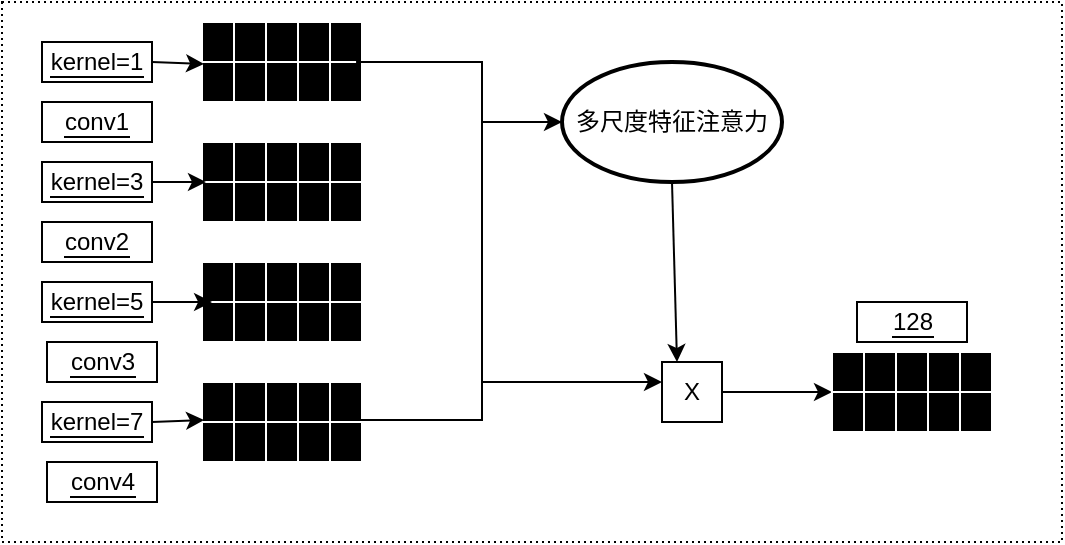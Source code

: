 <mxfile version="20.4.1" type="github">
  <diagram id="Qr1YigqKS2GCUEKO3FnO" name="第 1 页">
    <mxGraphModel dx="868" dy="482" grid="1" gridSize="10" guides="1" tooltips="1" connect="1" arrows="1" fold="1" page="1" pageScale="1" pageWidth="827" pageHeight="1169" math="0" shadow="0">
      <root>
        <mxCell id="0" />
        <mxCell id="1" parent="0" />
        <mxCell id="7nPPFMXoaAF7RyL2psd8-2" value="" style="rounded=0;whiteSpace=wrap;html=1;labelBackgroundColor=#000000;labelBorderColor=#FFFFFF;strokeColor=#000000;fontColor=#000000;fillColor=#FFFFFF;dashed=1;dashPattern=1 2;" vertex="1" parent="1">
          <mxGeometry x="140" y="400" width="530" height="270" as="geometry" />
        </mxCell>
        <mxCell id="7nPPFMXoaAF7RyL2psd8-3" value="" style="shape=table;startSize=0;container=1;collapsible=0;childLayout=tableLayout;labelBackgroundColor=#000000;labelBorderColor=#FFFFFF;strokeColor=#FFFFFF;fontColor=#000000;fillColor=#000000;" vertex="1" parent="1">
          <mxGeometry x="240" y="410" width="80" height="40" as="geometry" />
        </mxCell>
        <mxCell id="7nPPFMXoaAF7RyL2psd8-4" value="" style="shape=tableRow;horizontal=0;startSize=0;swimlaneHead=0;swimlaneBody=0;top=0;left=0;bottom=0;right=0;collapsible=0;dropTarget=0;fillColor=none;points=[[0,0.5],[1,0.5]];portConstraint=eastwest;labelBackgroundColor=#000000;labelBorderColor=#FFFFFF;strokeColor=#000000;fontColor=#000000;" vertex="1" parent="7nPPFMXoaAF7RyL2psd8-3">
          <mxGeometry width="80" height="20" as="geometry" />
        </mxCell>
        <mxCell id="7nPPFMXoaAF7RyL2psd8-5" value="" style="shape=partialRectangle;html=1;whiteSpace=wrap;connectable=0;overflow=hidden;fillColor=none;top=0;left=0;bottom=0;right=0;pointerEvents=1;labelBackgroundColor=#000000;labelBorderColor=#FFFFFF;strokeColor=#000000;fontColor=#000000;" vertex="1" parent="7nPPFMXoaAF7RyL2psd8-4">
          <mxGeometry width="16" height="20" as="geometry">
            <mxRectangle width="16" height="20" as="alternateBounds" />
          </mxGeometry>
        </mxCell>
        <mxCell id="7nPPFMXoaAF7RyL2psd8-6" value="" style="shape=partialRectangle;html=1;whiteSpace=wrap;connectable=0;overflow=hidden;fillColor=none;top=0;left=0;bottom=0;right=0;pointerEvents=1;labelBackgroundColor=#000000;labelBorderColor=#FFFFFF;strokeColor=#000000;fontColor=#000000;" vertex="1" parent="7nPPFMXoaAF7RyL2psd8-4">
          <mxGeometry x="16" width="16" height="20" as="geometry">
            <mxRectangle width="16" height="20" as="alternateBounds" />
          </mxGeometry>
        </mxCell>
        <mxCell id="7nPPFMXoaAF7RyL2psd8-7" value="" style="shape=partialRectangle;html=1;whiteSpace=wrap;connectable=0;overflow=hidden;fillColor=none;top=0;left=0;bottom=0;right=0;pointerEvents=1;labelBackgroundColor=#000000;labelBorderColor=#FFFFFF;strokeColor=#000000;fontColor=#000000;" vertex="1" parent="7nPPFMXoaAF7RyL2psd8-4">
          <mxGeometry x="32" width="16" height="20" as="geometry">
            <mxRectangle width="16" height="20" as="alternateBounds" />
          </mxGeometry>
        </mxCell>
        <mxCell id="7nPPFMXoaAF7RyL2psd8-8" value="" style="shape=partialRectangle;html=1;whiteSpace=wrap;connectable=0;overflow=hidden;fillColor=none;top=0;left=0;bottom=0;right=0;pointerEvents=1;labelBackgroundColor=#000000;labelBorderColor=#FFFFFF;strokeColor=#000000;fontColor=#000000;" vertex="1" parent="7nPPFMXoaAF7RyL2psd8-4">
          <mxGeometry x="48" width="16" height="20" as="geometry">
            <mxRectangle width="16" height="20" as="alternateBounds" />
          </mxGeometry>
        </mxCell>
        <mxCell id="7nPPFMXoaAF7RyL2psd8-9" value="" style="shape=partialRectangle;html=1;whiteSpace=wrap;connectable=0;overflow=hidden;fillColor=none;top=0;left=0;bottom=0;right=0;pointerEvents=1;labelBackgroundColor=#000000;labelBorderColor=#FFFFFF;strokeColor=#000000;fontColor=#000000;" vertex="1" parent="7nPPFMXoaAF7RyL2psd8-4">
          <mxGeometry x="64" width="16" height="20" as="geometry">
            <mxRectangle width="16" height="20" as="alternateBounds" />
          </mxGeometry>
        </mxCell>
        <mxCell id="7nPPFMXoaAF7RyL2psd8-10" value="" style="shape=tableRow;horizontal=0;startSize=0;swimlaneHead=0;swimlaneBody=0;top=0;left=0;bottom=0;right=0;collapsible=0;dropTarget=0;fillColor=none;points=[[0,0.5],[1,0.5]];portConstraint=eastwest;labelBackgroundColor=#000000;labelBorderColor=#FFFFFF;strokeColor=#000000;fontColor=#000000;" vertex="1" parent="7nPPFMXoaAF7RyL2psd8-3">
          <mxGeometry y="20" width="80" height="20" as="geometry" />
        </mxCell>
        <mxCell id="7nPPFMXoaAF7RyL2psd8-11" value="" style="shape=partialRectangle;html=1;whiteSpace=wrap;connectable=0;overflow=hidden;fillColor=none;top=0;left=0;bottom=0;right=0;pointerEvents=1;labelBackgroundColor=#000000;labelBorderColor=#FFFFFF;strokeColor=#000000;fontColor=#000000;" vertex="1" parent="7nPPFMXoaAF7RyL2psd8-10">
          <mxGeometry width="16" height="20" as="geometry">
            <mxRectangle width="16" height="20" as="alternateBounds" />
          </mxGeometry>
        </mxCell>
        <mxCell id="7nPPFMXoaAF7RyL2psd8-12" value="" style="shape=partialRectangle;html=1;whiteSpace=wrap;connectable=0;overflow=hidden;fillColor=none;top=0;left=0;bottom=0;right=0;pointerEvents=1;labelBackgroundColor=#000000;labelBorderColor=#FFFFFF;strokeColor=#000000;fontColor=#000000;" vertex="1" parent="7nPPFMXoaAF7RyL2psd8-10">
          <mxGeometry x="16" width="16" height="20" as="geometry">
            <mxRectangle width="16" height="20" as="alternateBounds" />
          </mxGeometry>
        </mxCell>
        <mxCell id="7nPPFMXoaAF7RyL2psd8-13" value="" style="shape=partialRectangle;html=1;whiteSpace=wrap;connectable=0;overflow=hidden;fillColor=none;top=0;left=0;bottom=0;right=0;pointerEvents=1;labelBackgroundColor=#000000;labelBorderColor=#FFFFFF;strokeColor=#000000;fontColor=#000000;" vertex="1" parent="7nPPFMXoaAF7RyL2psd8-10">
          <mxGeometry x="32" width="16" height="20" as="geometry">
            <mxRectangle width="16" height="20" as="alternateBounds" />
          </mxGeometry>
        </mxCell>
        <mxCell id="7nPPFMXoaAF7RyL2psd8-14" value="" style="shape=partialRectangle;html=1;whiteSpace=wrap;connectable=0;overflow=hidden;fillColor=none;top=0;left=0;bottom=0;right=0;pointerEvents=1;labelBackgroundColor=#000000;labelBorderColor=#FFFFFF;strokeColor=#000000;fontColor=#000000;" vertex="1" parent="7nPPFMXoaAF7RyL2psd8-10">
          <mxGeometry x="48" width="16" height="20" as="geometry">
            <mxRectangle width="16" height="20" as="alternateBounds" />
          </mxGeometry>
        </mxCell>
        <mxCell id="7nPPFMXoaAF7RyL2psd8-15" value="" style="shape=partialRectangle;html=1;whiteSpace=wrap;connectable=0;overflow=hidden;fillColor=none;top=0;left=0;bottom=0;right=0;pointerEvents=1;labelBackgroundColor=#000000;labelBorderColor=#FFFFFF;strokeColor=#000000;fontColor=#000000;" vertex="1" parent="7nPPFMXoaAF7RyL2psd8-10">
          <mxGeometry x="64" width="16" height="20" as="geometry">
            <mxRectangle width="16" height="20" as="alternateBounds" />
          </mxGeometry>
        </mxCell>
        <mxCell id="7nPPFMXoaAF7RyL2psd8-16" value="" style="shape=table;startSize=0;container=1;collapsible=0;childLayout=tableLayout;labelBackgroundColor=#000000;labelBorderColor=#FFFFFF;strokeColor=#FFFFFF;fontColor=#000000;fillColor=#000000;" vertex="1" parent="1">
          <mxGeometry x="240" y="470" width="80" height="40" as="geometry" />
        </mxCell>
        <mxCell id="7nPPFMXoaAF7RyL2psd8-17" value="" style="shape=tableRow;horizontal=0;startSize=0;swimlaneHead=0;swimlaneBody=0;top=0;left=0;bottom=0;right=0;collapsible=0;dropTarget=0;fillColor=none;points=[[0,0.5],[1,0.5]];portConstraint=eastwest;labelBackgroundColor=#000000;labelBorderColor=#FFFFFF;strokeColor=#000000;fontColor=#000000;" vertex="1" parent="7nPPFMXoaAF7RyL2psd8-16">
          <mxGeometry width="80" height="20" as="geometry" />
        </mxCell>
        <mxCell id="7nPPFMXoaAF7RyL2psd8-18" value="" style="shape=partialRectangle;html=1;whiteSpace=wrap;connectable=0;overflow=hidden;fillColor=none;top=0;left=0;bottom=0;right=0;pointerEvents=1;labelBackgroundColor=#000000;labelBorderColor=#FFFFFF;strokeColor=#000000;fontColor=#000000;" vertex="1" parent="7nPPFMXoaAF7RyL2psd8-17">
          <mxGeometry width="16" height="20" as="geometry">
            <mxRectangle width="16" height="20" as="alternateBounds" />
          </mxGeometry>
        </mxCell>
        <mxCell id="7nPPFMXoaAF7RyL2psd8-19" value="" style="shape=partialRectangle;html=1;whiteSpace=wrap;connectable=0;overflow=hidden;fillColor=none;top=0;left=0;bottom=0;right=0;pointerEvents=1;labelBackgroundColor=#000000;labelBorderColor=#FFFFFF;strokeColor=#000000;fontColor=#000000;" vertex="1" parent="7nPPFMXoaAF7RyL2psd8-17">
          <mxGeometry x="16" width="16" height="20" as="geometry">
            <mxRectangle width="16" height="20" as="alternateBounds" />
          </mxGeometry>
        </mxCell>
        <mxCell id="7nPPFMXoaAF7RyL2psd8-20" value="" style="shape=partialRectangle;html=1;whiteSpace=wrap;connectable=0;overflow=hidden;fillColor=none;top=0;left=0;bottom=0;right=0;pointerEvents=1;labelBackgroundColor=#000000;labelBorderColor=#FFFFFF;strokeColor=#000000;fontColor=#000000;" vertex="1" parent="7nPPFMXoaAF7RyL2psd8-17">
          <mxGeometry x="32" width="16" height="20" as="geometry">
            <mxRectangle width="16" height="20" as="alternateBounds" />
          </mxGeometry>
        </mxCell>
        <mxCell id="7nPPFMXoaAF7RyL2psd8-21" value="" style="shape=partialRectangle;html=1;whiteSpace=wrap;connectable=0;overflow=hidden;fillColor=none;top=0;left=0;bottom=0;right=0;pointerEvents=1;labelBackgroundColor=#000000;labelBorderColor=#FFFFFF;strokeColor=#000000;fontColor=#000000;" vertex="1" parent="7nPPFMXoaAF7RyL2psd8-17">
          <mxGeometry x="48" width="16" height="20" as="geometry">
            <mxRectangle width="16" height="20" as="alternateBounds" />
          </mxGeometry>
        </mxCell>
        <mxCell id="7nPPFMXoaAF7RyL2psd8-22" value="" style="shape=partialRectangle;html=1;whiteSpace=wrap;connectable=0;overflow=hidden;fillColor=none;top=0;left=0;bottom=0;right=0;pointerEvents=1;labelBackgroundColor=#000000;labelBorderColor=#FFFFFF;strokeColor=#000000;fontColor=#000000;" vertex="1" parent="7nPPFMXoaAF7RyL2psd8-17">
          <mxGeometry x="64" width="16" height="20" as="geometry">
            <mxRectangle width="16" height="20" as="alternateBounds" />
          </mxGeometry>
        </mxCell>
        <mxCell id="7nPPFMXoaAF7RyL2psd8-23" value="" style="shape=tableRow;horizontal=0;startSize=0;swimlaneHead=0;swimlaneBody=0;top=0;left=0;bottom=0;right=0;collapsible=0;dropTarget=0;fillColor=none;points=[[0,0.5],[1,0.5]];portConstraint=eastwest;labelBackgroundColor=#000000;labelBorderColor=#FFFFFF;strokeColor=#000000;fontColor=#000000;" vertex="1" parent="7nPPFMXoaAF7RyL2psd8-16">
          <mxGeometry y="20" width="80" height="20" as="geometry" />
        </mxCell>
        <mxCell id="7nPPFMXoaAF7RyL2psd8-24" value="" style="shape=partialRectangle;html=1;whiteSpace=wrap;connectable=0;overflow=hidden;fillColor=none;top=0;left=0;bottom=0;right=0;pointerEvents=1;labelBackgroundColor=#000000;labelBorderColor=#FFFFFF;strokeColor=#000000;fontColor=#000000;" vertex="1" parent="7nPPFMXoaAF7RyL2psd8-23">
          <mxGeometry width="16" height="20" as="geometry">
            <mxRectangle width="16" height="20" as="alternateBounds" />
          </mxGeometry>
        </mxCell>
        <mxCell id="7nPPFMXoaAF7RyL2psd8-25" value="" style="shape=partialRectangle;html=1;whiteSpace=wrap;connectable=0;overflow=hidden;fillColor=none;top=0;left=0;bottom=0;right=0;pointerEvents=1;labelBackgroundColor=#000000;labelBorderColor=#FFFFFF;strokeColor=#000000;fontColor=#000000;" vertex="1" parent="7nPPFMXoaAF7RyL2psd8-23">
          <mxGeometry x="16" width="16" height="20" as="geometry">
            <mxRectangle width="16" height="20" as="alternateBounds" />
          </mxGeometry>
        </mxCell>
        <mxCell id="7nPPFMXoaAF7RyL2psd8-26" value="" style="shape=partialRectangle;html=1;whiteSpace=wrap;connectable=0;overflow=hidden;fillColor=none;top=0;left=0;bottom=0;right=0;pointerEvents=1;labelBackgroundColor=#000000;labelBorderColor=#FFFFFF;strokeColor=#000000;fontColor=#000000;" vertex="1" parent="7nPPFMXoaAF7RyL2psd8-23">
          <mxGeometry x="32" width="16" height="20" as="geometry">
            <mxRectangle width="16" height="20" as="alternateBounds" />
          </mxGeometry>
        </mxCell>
        <mxCell id="7nPPFMXoaAF7RyL2psd8-27" value="" style="shape=partialRectangle;html=1;whiteSpace=wrap;connectable=0;overflow=hidden;fillColor=none;top=0;left=0;bottom=0;right=0;pointerEvents=1;labelBackgroundColor=#000000;labelBorderColor=#FFFFFF;strokeColor=#000000;fontColor=#000000;" vertex="1" parent="7nPPFMXoaAF7RyL2psd8-23">
          <mxGeometry x="48" width="16" height="20" as="geometry">
            <mxRectangle width="16" height="20" as="alternateBounds" />
          </mxGeometry>
        </mxCell>
        <mxCell id="7nPPFMXoaAF7RyL2psd8-28" value="" style="shape=partialRectangle;html=1;whiteSpace=wrap;connectable=0;overflow=hidden;fillColor=none;top=0;left=0;bottom=0;right=0;pointerEvents=1;labelBackgroundColor=#000000;labelBorderColor=#FFFFFF;strokeColor=#000000;fontColor=#000000;" vertex="1" parent="7nPPFMXoaAF7RyL2psd8-23">
          <mxGeometry x="64" width="16" height="20" as="geometry">
            <mxRectangle width="16" height="20" as="alternateBounds" />
          </mxGeometry>
        </mxCell>
        <mxCell id="7nPPFMXoaAF7RyL2psd8-29" value="" style="shape=table;startSize=0;container=1;collapsible=0;childLayout=tableLayout;labelBackgroundColor=#000000;labelBorderColor=#FFFFFF;strokeColor=#FFFFFF;fontColor=#000000;fillColor=#000000;" vertex="1" parent="1">
          <mxGeometry x="240" y="530" width="80" height="40" as="geometry" />
        </mxCell>
        <mxCell id="7nPPFMXoaAF7RyL2psd8-30" value="" style="shape=tableRow;horizontal=0;startSize=0;swimlaneHead=0;swimlaneBody=0;top=0;left=0;bottom=0;right=0;collapsible=0;dropTarget=0;fillColor=none;points=[[0,0.5],[1,0.5]];portConstraint=eastwest;labelBackgroundColor=#000000;labelBorderColor=#FFFFFF;strokeColor=#000000;fontColor=#000000;" vertex="1" parent="7nPPFMXoaAF7RyL2psd8-29">
          <mxGeometry width="80" height="20" as="geometry" />
        </mxCell>
        <mxCell id="7nPPFMXoaAF7RyL2psd8-31" value="" style="shape=partialRectangle;html=1;whiteSpace=wrap;connectable=0;overflow=hidden;fillColor=none;top=0;left=0;bottom=0;right=0;pointerEvents=1;labelBackgroundColor=#000000;labelBorderColor=#FFFFFF;strokeColor=#000000;fontColor=#000000;" vertex="1" parent="7nPPFMXoaAF7RyL2psd8-30">
          <mxGeometry width="16" height="20" as="geometry">
            <mxRectangle width="16" height="20" as="alternateBounds" />
          </mxGeometry>
        </mxCell>
        <mxCell id="7nPPFMXoaAF7RyL2psd8-32" value="" style="shape=partialRectangle;html=1;whiteSpace=wrap;connectable=0;overflow=hidden;fillColor=none;top=0;left=0;bottom=0;right=0;pointerEvents=1;labelBackgroundColor=#000000;labelBorderColor=#FFFFFF;strokeColor=#000000;fontColor=#000000;" vertex="1" parent="7nPPFMXoaAF7RyL2psd8-30">
          <mxGeometry x="16" width="16" height="20" as="geometry">
            <mxRectangle width="16" height="20" as="alternateBounds" />
          </mxGeometry>
        </mxCell>
        <mxCell id="7nPPFMXoaAF7RyL2psd8-33" value="" style="shape=partialRectangle;html=1;whiteSpace=wrap;connectable=0;overflow=hidden;fillColor=none;top=0;left=0;bottom=0;right=0;pointerEvents=1;labelBackgroundColor=#000000;labelBorderColor=#FFFFFF;strokeColor=#000000;fontColor=#000000;" vertex="1" parent="7nPPFMXoaAF7RyL2psd8-30">
          <mxGeometry x="32" width="16" height="20" as="geometry">
            <mxRectangle width="16" height="20" as="alternateBounds" />
          </mxGeometry>
        </mxCell>
        <mxCell id="7nPPFMXoaAF7RyL2psd8-34" value="" style="shape=partialRectangle;html=1;whiteSpace=wrap;connectable=0;overflow=hidden;fillColor=none;top=0;left=0;bottom=0;right=0;pointerEvents=1;labelBackgroundColor=#000000;labelBorderColor=#FFFFFF;strokeColor=#000000;fontColor=#000000;" vertex="1" parent="7nPPFMXoaAF7RyL2psd8-30">
          <mxGeometry x="48" width="16" height="20" as="geometry">
            <mxRectangle width="16" height="20" as="alternateBounds" />
          </mxGeometry>
        </mxCell>
        <mxCell id="7nPPFMXoaAF7RyL2psd8-35" value="" style="shape=partialRectangle;html=1;whiteSpace=wrap;connectable=0;overflow=hidden;fillColor=none;top=0;left=0;bottom=0;right=0;pointerEvents=1;labelBackgroundColor=#000000;labelBorderColor=#FFFFFF;strokeColor=#000000;fontColor=#000000;" vertex="1" parent="7nPPFMXoaAF7RyL2psd8-30">
          <mxGeometry x="64" width="16" height="20" as="geometry">
            <mxRectangle width="16" height="20" as="alternateBounds" />
          </mxGeometry>
        </mxCell>
        <mxCell id="7nPPFMXoaAF7RyL2psd8-36" value="" style="shape=tableRow;horizontal=0;startSize=0;swimlaneHead=0;swimlaneBody=0;top=0;left=0;bottom=0;right=0;collapsible=0;dropTarget=0;fillColor=none;points=[[0,0.5],[1,0.5]];portConstraint=eastwest;labelBackgroundColor=#000000;labelBorderColor=#FFFFFF;strokeColor=#000000;fontColor=#000000;" vertex="1" parent="7nPPFMXoaAF7RyL2psd8-29">
          <mxGeometry y="20" width="80" height="20" as="geometry" />
        </mxCell>
        <mxCell id="7nPPFMXoaAF7RyL2psd8-37" value="" style="shape=partialRectangle;html=1;whiteSpace=wrap;connectable=0;overflow=hidden;fillColor=none;top=0;left=0;bottom=0;right=0;pointerEvents=1;labelBackgroundColor=#000000;labelBorderColor=#FFFFFF;strokeColor=#000000;fontColor=#000000;" vertex="1" parent="7nPPFMXoaAF7RyL2psd8-36">
          <mxGeometry width="16" height="20" as="geometry">
            <mxRectangle width="16" height="20" as="alternateBounds" />
          </mxGeometry>
        </mxCell>
        <mxCell id="7nPPFMXoaAF7RyL2psd8-38" value="" style="shape=partialRectangle;html=1;whiteSpace=wrap;connectable=0;overflow=hidden;fillColor=none;top=0;left=0;bottom=0;right=0;pointerEvents=1;labelBackgroundColor=#000000;labelBorderColor=#FFFFFF;strokeColor=#000000;fontColor=#000000;" vertex="1" parent="7nPPFMXoaAF7RyL2psd8-36">
          <mxGeometry x="16" width="16" height="20" as="geometry">
            <mxRectangle width="16" height="20" as="alternateBounds" />
          </mxGeometry>
        </mxCell>
        <mxCell id="7nPPFMXoaAF7RyL2psd8-39" value="" style="shape=partialRectangle;html=1;whiteSpace=wrap;connectable=0;overflow=hidden;fillColor=none;top=0;left=0;bottom=0;right=0;pointerEvents=1;labelBackgroundColor=#000000;labelBorderColor=#FFFFFF;strokeColor=#000000;fontColor=#000000;" vertex="1" parent="7nPPFMXoaAF7RyL2psd8-36">
          <mxGeometry x="32" width="16" height="20" as="geometry">
            <mxRectangle width="16" height="20" as="alternateBounds" />
          </mxGeometry>
        </mxCell>
        <mxCell id="7nPPFMXoaAF7RyL2psd8-40" value="" style="shape=partialRectangle;html=1;whiteSpace=wrap;connectable=0;overflow=hidden;fillColor=none;top=0;left=0;bottom=0;right=0;pointerEvents=1;labelBackgroundColor=#000000;labelBorderColor=#FFFFFF;strokeColor=#000000;fontColor=#000000;" vertex="1" parent="7nPPFMXoaAF7RyL2psd8-36">
          <mxGeometry x="48" width="16" height="20" as="geometry">
            <mxRectangle width="16" height="20" as="alternateBounds" />
          </mxGeometry>
        </mxCell>
        <mxCell id="7nPPFMXoaAF7RyL2psd8-41" value="" style="shape=partialRectangle;html=1;whiteSpace=wrap;connectable=0;overflow=hidden;fillColor=none;top=0;left=0;bottom=0;right=0;pointerEvents=1;labelBackgroundColor=#000000;labelBorderColor=#FFFFFF;strokeColor=#000000;fontColor=#000000;" vertex="1" parent="7nPPFMXoaAF7RyL2psd8-36">
          <mxGeometry x="64" width="16" height="20" as="geometry">
            <mxRectangle width="16" height="20" as="alternateBounds" />
          </mxGeometry>
        </mxCell>
        <mxCell id="7nPPFMXoaAF7RyL2psd8-42" value="" style="shape=table;startSize=0;container=1;collapsible=0;childLayout=tableLayout;labelBackgroundColor=#000000;labelBorderColor=#FFFFFF;strokeColor=#FFFFFF;fontColor=#000000;fillColor=#000000;" vertex="1" parent="1">
          <mxGeometry x="240" y="590" width="80" height="40" as="geometry" />
        </mxCell>
        <mxCell id="7nPPFMXoaAF7RyL2psd8-43" value="" style="shape=tableRow;horizontal=0;startSize=0;swimlaneHead=0;swimlaneBody=0;top=0;left=0;bottom=0;right=0;collapsible=0;dropTarget=0;fillColor=none;points=[[0,0.5],[1,0.5]];portConstraint=eastwest;labelBackgroundColor=#000000;labelBorderColor=#FFFFFF;strokeColor=#000000;fontColor=#000000;" vertex="1" parent="7nPPFMXoaAF7RyL2psd8-42">
          <mxGeometry width="80" height="20" as="geometry" />
        </mxCell>
        <mxCell id="7nPPFMXoaAF7RyL2psd8-44" value="" style="shape=partialRectangle;html=1;whiteSpace=wrap;connectable=0;overflow=hidden;fillColor=none;top=0;left=0;bottom=0;right=0;pointerEvents=1;labelBackgroundColor=#000000;labelBorderColor=#FFFFFF;strokeColor=#000000;fontColor=#000000;" vertex="1" parent="7nPPFMXoaAF7RyL2psd8-43">
          <mxGeometry width="16" height="20" as="geometry">
            <mxRectangle width="16" height="20" as="alternateBounds" />
          </mxGeometry>
        </mxCell>
        <mxCell id="7nPPFMXoaAF7RyL2psd8-45" value="" style="shape=partialRectangle;html=1;whiteSpace=wrap;connectable=0;overflow=hidden;fillColor=none;top=0;left=0;bottom=0;right=0;pointerEvents=1;labelBackgroundColor=#000000;labelBorderColor=#FFFFFF;strokeColor=#000000;fontColor=#000000;" vertex="1" parent="7nPPFMXoaAF7RyL2psd8-43">
          <mxGeometry x="16" width="16" height="20" as="geometry">
            <mxRectangle width="16" height="20" as="alternateBounds" />
          </mxGeometry>
        </mxCell>
        <mxCell id="7nPPFMXoaAF7RyL2psd8-46" value="" style="shape=partialRectangle;html=1;whiteSpace=wrap;connectable=0;overflow=hidden;fillColor=none;top=0;left=0;bottom=0;right=0;pointerEvents=1;labelBackgroundColor=#000000;labelBorderColor=#FFFFFF;strokeColor=#000000;fontColor=#000000;" vertex="1" parent="7nPPFMXoaAF7RyL2psd8-43">
          <mxGeometry x="32" width="16" height="20" as="geometry">
            <mxRectangle width="16" height="20" as="alternateBounds" />
          </mxGeometry>
        </mxCell>
        <mxCell id="7nPPFMXoaAF7RyL2psd8-47" value="" style="shape=partialRectangle;html=1;whiteSpace=wrap;connectable=0;overflow=hidden;fillColor=none;top=0;left=0;bottom=0;right=0;pointerEvents=1;labelBackgroundColor=#000000;labelBorderColor=#FFFFFF;strokeColor=#000000;fontColor=#000000;" vertex="1" parent="7nPPFMXoaAF7RyL2psd8-43">
          <mxGeometry x="48" width="16" height="20" as="geometry">
            <mxRectangle width="16" height="20" as="alternateBounds" />
          </mxGeometry>
        </mxCell>
        <mxCell id="7nPPFMXoaAF7RyL2psd8-48" value="" style="shape=partialRectangle;html=1;whiteSpace=wrap;connectable=0;overflow=hidden;fillColor=none;top=0;left=0;bottom=0;right=0;pointerEvents=1;labelBackgroundColor=#000000;labelBorderColor=#FFFFFF;strokeColor=#000000;fontColor=#000000;" vertex="1" parent="7nPPFMXoaAF7RyL2psd8-43">
          <mxGeometry x="64" width="16" height="20" as="geometry">
            <mxRectangle width="16" height="20" as="alternateBounds" />
          </mxGeometry>
        </mxCell>
        <mxCell id="7nPPFMXoaAF7RyL2psd8-49" value="" style="shape=tableRow;horizontal=0;startSize=0;swimlaneHead=0;swimlaneBody=0;top=0;left=0;bottom=0;right=0;collapsible=0;dropTarget=0;fillColor=none;points=[[0,0.5],[1,0.5]];portConstraint=eastwest;labelBackgroundColor=#000000;labelBorderColor=#FFFFFF;strokeColor=#000000;fontColor=#000000;" vertex="1" parent="7nPPFMXoaAF7RyL2psd8-42">
          <mxGeometry y="20" width="80" height="20" as="geometry" />
        </mxCell>
        <mxCell id="7nPPFMXoaAF7RyL2psd8-50" value="" style="shape=partialRectangle;html=1;whiteSpace=wrap;connectable=0;overflow=hidden;fillColor=none;top=0;left=0;bottom=0;right=0;pointerEvents=1;labelBackgroundColor=#000000;labelBorderColor=#FFFFFF;strokeColor=#000000;fontColor=#000000;" vertex="1" parent="7nPPFMXoaAF7RyL2psd8-49">
          <mxGeometry width="16" height="20" as="geometry">
            <mxRectangle width="16" height="20" as="alternateBounds" />
          </mxGeometry>
        </mxCell>
        <mxCell id="7nPPFMXoaAF7RyL2psd8-51" value="" style="shape=partialRectangle;html=1;whiteSpace=wrap;connectable=0;overflow=hidden;fillColor=none;top=0;left=0;bottom=0;right=0;pointerEvents=1;labelBackgroundColor=#000000;labelBorderColor=#FFFFFF;strokeColor=#000000;fontColor=#000000;" vertex="1" parent="7nPPFMXoaAF7RyL2psd8-49">
          <mxGeometry x="16" width="16" height="20" as="geometry">
            <mxRectangle width="16" height="20" as="alternateBounds" />
          </mxGeometry>
        </mxCell>
        <mxCell id="7nPPFMXoaAF7RyL2psd8-52" value="" style="shape=partialRectangle;html=1;whiteSpace=wrap;connectable=0;overflow=hidden;fillColor=none;top=0;left=0;bottom=0;right=0;pointerEvents=1;labelBackgroundColor=#000000;labelBorderColor=#FFFFFF;strokeColor=#000000;fontColor=#000000;" vertex="1" parent="7nPPFMXoaAF7RyL2psd8-49">
          <mxGeometry x="32" width="16" height="20" as="geometry">
            <mxRectangle width="16" height="20" as="alternateBounds" />
          </mxGeometry>
        </mxCell>
        <mxCell id="7nPPFMXoaAF7RyL2psd8-53" value="" style="shape=partialRectangle;html=1;whiteSpace=wrap;connectable=0;overflow=hidden;fillColor=none;top=0;left=0;bottom=0;right=0;pointerEvents=1;labelBackgroundColor=#000000;labelBorderColor=#FFFFFF;strokeColor=#000000;fontColor=#000000;" vertex="1" parent="7nPPFMXoaAF7RyL2psd8-49">
          <mxGeometry x="48" width="16" height="20" as="geometry">
            <mxRectangle width="16" height="20" as="alternateBounds" />
          </mxGeometry>
        </mxCell>
        <mxCell id="7nPPFMXoaAF7RyL2psd8-54" value="" style="shape=partialRectangle;html=1;whiteSpace=wrap;connectable=0;overflow=hidden;fillColor=none;top=0;left=0;bottom=0;right=0;pointerEvents=1;labelBackgroundColor=#000000;labelBorderColor=#FFFFFF;strokeColor=#000000;fontColor=#000000;" vertex="1" parent="7nPPFMXoaAF7RyL2psd8-49">
          <mxGeometry x="64" width="16" height="20" as="geometry">
            <mxRectangle width="16" height="20" as="alternateBounds" />
          </mxGeometry>
        </mxCell>
        <mxCell id="7nPPFMXoaAF7RyL2psd8-55" style="edgeStyle=none;rounded=0;orthogonalLoop=1;jettySize=auto;html=1;exitX=1;exitY=0.5;exitDx=0;exitDy=0;entryX=0.013;entryY=0.05;entryDx=0;entryDy=0;entryPerimeter=0;fontColor=#000000;startArrow=none;startFill=0;endArrow=classic;endFill=1;" edge="1" parent="1" source="7nPPFMXoaAF7RyL2psd8-56" target="7nPPFMXoaAF7RyL2psd8-10">
          <mxGeometry relative="1" as="geometry" />
        </mxCell>
        <mxCell id="7nPPFMXoaAF7RyL2psd8-56" value="&lt;span style=&quot;background-color: rgb(255, 255, 255);&quot;&gt;kernel=1&lt;/span&gt;" style="rounded=0;whiteSpace=wrap;html=1;labelBackgroundColor=#000000;labelBorderColor=#FFFFFF;strokeColor=#000000;fontColor=#000000;fillColor=#FFFFFF;" vertex="1" parent="1">
          <mxGeometry x="160" y="420" width="55" height="20" as="geometry" />
        </mxCell>
        <mxCell id="7nPPFMXoaAF7RyL2psd8-57" style="edgeStyle=none;rounded=0;orthogonalLoop=1;jettySize=auto;html=1;exitX=1;exitY=0.5;exitDx=0;exitDy=0;entryX=0.025;entryY=0;entryDx=0;entryDy=0;entryPerimeter=0;fontColor=#000000;startArrow=none;startFill=0;endArrow=classic;endFill=1;" edge="1" parent="1" source="7nPPFMXoaAF7RyL2psd8-58" target="7nPPFMXoaAF7RyL2psd8-23">
          <mxGeometry relative="1" as="geometry" />
        </mxCell>
        <mxCell id="7nPPFMXoaAF7RyL2psd8-58" value="&lt;span style=&quot;background-color: rgb(255, 255, 255);&quot;&gt;kernel=3&lt;/span&gt;" style="rounded=0;whiteSpace=wrap;html=1;labelBackgroundColor=#000000;labelBorderColor=#FFFFFF;strokeColor=#000000;fontColor=#000000;fillColor=#FFFFFF;" vertex="1" parent="1">
          <mxGeometry x="160" y="480" width="55" height="20" as="geometry" />
        </mxCell>
        <mxCell id="7nPPFMXoaAF7RyL2psd8-59" style="edgeStyle=none;rounded=0;orthogonalLoop=1;jettySize=auto;html=1;exitX=1;exitY=0.5;exitDx=0;exitDy=0;entryX=0.063;entryY=0;entryDx=0;entryDy=0;entryPerimeter=0;fontColor=#000000;startArrow=none;startFill=0;endArrow=classic;endFill=1;" edge="1" parent="1" source="7nPPFMXoaAF7RyL2psd8-60" target="7nPPFMXoaAF7RyL2psd8-36">
          <mxGeometry relative="1" as="geometry" />
        </mxCell>
        <mxCell id="7nPPFMXoaAF7RyL2psd8-60" value="&lt;span style=&quot;background-color: rgb(255, 255, 255);&quot;&gt;kernel=5&lt;/span&gt;" style="rounded=0;whiteSpace=wrap;html=1;labelBackgroundColor=#000000;labelBorderColor=#FFFFFF;strokeColor=#000000;fontColor=#000000;fillColor=#FFFFFF;" vertex="1" parent="1">
          <mxGeometry x="160" y="540" width="55" height="20" as="geometry" />
        </mxCell>
        <mxCell id="7nPPFMXoaAF7RyL2psd8-61" style="edgeStyle=none;rounded=0;orthogonalLoop=1;jettySize=auto;html=1;exitX=1;exitY=0.5;exitDx=0;exitDy=0;entryX=0.013;entryY=-0.05;entryDx=0;entryDy=0;entryPerimeter=0;fontColor=#000000;startArrow=none;startFill=0;endArrow=classic;endFill=1;" edge="1" parent="1" source="7nPPFMXoaAF7RyL2psd8-62" target="7nPPFMXoaAF7RyL2psd8-49">
          <mxGeometry relative="1" as="geometry" />
        </mxCell>
        <mxCell id="7nPPFMXoaAF7RyL2psd8-62" value="&lt;span style=&quot;background-color: rgb(255, 255, 255);&quot;&gt;kernel=7&lt;/span&gt;" style="rounded=0;whiteSpace=wrap;html=1;labelBackgroundColor=#000000;labelBorderColor=#FFFFFF;strokeColor=#000000;fontColor=#000000;fillColor=#FFFFFF;" vertex="1" parent="1">
          <mxGeometry x="160" y="600" width="55" height="20" as="geometry" />
        </mxCell>
        <mxCell id="7nPPFMXoaAF7RyL2psd8-63" value="" style="endArrow=none;html=1;rounded=0;fontColor=#000000;entryX=0.975;entryY=-0.05;entryDx=0;entryDy=0;entryPerimeter=0;exitX=0.963;exitY=0;exitDx=0;exitDy=0;exitPerimeter=0;" edge="1" parent="1" source="7nPPFMXoaAF7RyL2psd8-10" target="7nPPFMXoaAF7RyL2psd8-49">
          <mxGeometry relative="1" as="geometry">
            <mxPoint x="320" y="420" as="sourcePoint" />
            <mxPoint x="380" y="420" as="targetPoint" />
            <Array as="points">
              <mxPoint x="380" y="430" />
              <mxPoint x="380" y="609" />
            </Array>
          </mxGeometry>
        </mxCell>
        <mxCell id="7nPPFMXoaAF7RyL2psd8-64" value="" style="endArrow=classic;html=1;rounded=0;fontColor=#000000;endFill=1;" edge="1" parent="1" target="7nPPFMXoaAF7RyL2psd8-66">
          <mxGeometry relative="1" as="geometry">
            <mxPoint x="380" y="460" as="sourcePoint" />
            <mxPoint x="431" y="461" as="targetPoint" />
          </mxGeometry>
        </mxCell>
        <mxCell id="7nPPFMXoaAF7RyL2psd8-65" style="edgeStyle=none;rounded=0;orthogonalLoop=1;jettySize=auto;html=1;exitX=0.5;exitY=1;exitDx=0;exitDy=0;exitPerimeter=0;entryX=0.25;entryY=0;entryDx=0;entryDy=0;fontColor=#000000;startArrow=none;startFill=0;endArrow=classic;endFill=1;" edge="1" parent="1" source="7nPPFMXoaAF7RyL2psd8-66" target="7nPPFMXoaAF7RyL2psd8-69">
          <mxGeometry relative="1" as="geometry" />
        </mxCell>
        <mxCell id="7nPPFMXoaAF7RyL2psd8-66" value="多尺度特征注意力" style="strokeWidth=2;html=1;shape=mxgraph.flowchart.start_1;whiteSpace=wrap;labelBackgroundColor=#FFFFFF;labelBorderColor=#FFFFFF;strokeColor=#000000;fontColor=#000000;fillColor=#FFFFFF;" vertex="1" parent="1">
          <mxGeometry x="420" y="430" width="110" height="60" as="geometry" />
        </mxCell>
        <mxCell id="7nPPFMXoaAF7RyL2psd8-67" value="" style="endArrow=classic;html=1;rounded=0;fontColor=#000000;endFill=1;" edge="1" parent="1">
          <mxGeometry relative="1" as="geometry">
            <mxPoint x="380" y="590" as="sourcePoint" />
            <mxPoint x="470" y="590" as="targetPoint" />
          </mxGeometry>
        </mxCell>
        <mxCell id="7nPPFMXoaAF7RyL2psd8-68" style="edgeStyle=none;rounded=0;orthogonalLoop=1;jettySize=auto;html=1;exitX=1;exitY=0.5;exitDx=0;exitDy=0;entryX=0;entryY=0.5;entryDx=0;entryDy=0;fontColor=#000000;startArrow=none;startFill=0;endArrow=classic;endFill=1;" edge="1" parent="1" source="7nPPFMXoaAF7RyL2psd8-69" target="7nPPFMXoaAF7RyL2psd8-70">
          <mxGeometry relative="1" as="geometry" />
        </mxCell>
        <mxCell id="7nPPFMXoaAF7RyL2psd8-69" value="X" style="whiteSpace=wrap;html=1;align=center;labelBackgroundColor=#FFFFFF;labelBorderColor=#FFFFFF;strokeColor=#000000;fontColor=#000000;fillColor=#FFFFFF;" vertex="1" parent="1">
          <mxGeometry x="470" y="580" width="30" height="30" as="geometry" />
        </mxCell>
        <mxCell id="7nPPFMXoaAF7RyL2psd8-70" value="" style="shape=table;startSize=0;container=1;collapsible=0;childLayout=tableLayout;labelBackgroundColor=#000000;labelBorderColor=#FFFFFF;strokeColor=#FFFFFF;fontColor=#000000;fillColor=#000000;" vertex="1" parent="1">
          <mxGeometry x="555" y="575" width="80" height="40" as="geometry" />
        </mxCell>
        <mxCell id="7nPPFMXoaAF7RyL2psd8-71" value="" style="shape=tableRow;horizontal=0;startSize=0;swimlaneHead=0;swimlaneBody=0;top=0;left=0;bottom=0;right=0;collapsible=0;dropTarget=0;fillColor=none;points=[[0,0.5],[1,0.5]];portConstraint=eastwest;labelBackgroundColor=#000000;labelBorderColor=#FFFFFF;strokeColor=#000000;fontColor=#000000;" vertex="1" parent="7nPPFMXoaAF7RyL2psd8-70">
          <mxGeometry width="80" height="20" as="geometry" />
        </mxCell>
        <mxCell id="7nPPFMXoaAF7RyL2psd8-72" value="" style="shape=partialRectangle;html=1;whiteSpace=wrap;connectable=0;overflow=hidden;fillColor=none;top=0;left=0;bottom=0;right=0;pointerEvents=1;labelBackgroundColor=#000000;labelBorderColor=#FFFFFF;strokeColor=#000000;fontColor=#000000;" vertex="1" parent="7nPPFMXoaAF7RyL2psd8-71">
          <mxGeometry width="16" height="20" as="geometry">
            <mxRectangle width="16" height="20" as="alternateBounds" />
          </mxGeometry>
        </mxCell>
        <mxCell id="7nPPFMXoaAF7RyL2psd8-73" value="" style="shape=partialRectangle;html=1;whiteSpace=wrap;connectable=0;overflow=hidden;fillColor=none;top=0;left=0;bottom=0;right=0;pointerEvents=1;labelBackgroundColor=#000000;labelBorderColor=#FFFFFF;strokeColor=#000000;fontColor=#000000;" vertex="1" parent="7nPPFMXoaAF7RyL2psd8-71">
          <mxGeometry x="16" width="16" height="20" as="geometry">
            <mxRectangle width="16" height="20" as="alternateBounds" />
          </mxGeometry>
        </mxCell>
        <mxCell id="7nPPFMXoaAF7RyL2psd8-74" value="" style="shape=partialRectangle;html=1;whiteSpace=wrap;connectable=0;overflow=hidden;fillColor=none;top=0;left=0;bottom=0;right=0;pointerEvents=1;labelBackgroundColor=#000000;labelBorderColor=#FFFFFF;strokeColor=#000000;fontColor=#000000;" vertex="1" parent="7nPPFMXoaAF7RyL2psd8-71">
          <mxGeometry x="32" width="16" height="20" as="geometry">
            <mxRectangle width="16" height="20" as="alternateBounds" />
          </mxGeometry>
        </mxCell>
        <mxCell id="7nPPFMXoaAF7RyL2psd8-75" value="" style="shape=partialRectangle;html=1;whiteSpace=wrap;connectable=0;overflow=hidden;fillColor=none;top=0;left=0;bottom=0;right=0;pointerEvents=1;labelBackgroundColor=#000000;labelBorderColor=#FFFFFF;strokeColor=#000000;fontColor=#000000;" vertex="1" parent="7nPPFMXoaAF7RyL2psd8-71">
          <mxGeometry x="48" width="16" height="20" as="geometry">
            <mxRectangle width="16" height="20" as="alternateBounds" />
          </mxGeometry>
        </mxCell>
        <mxCell id="7nPPFMXoaAF7RyL2psd8-76" value="" style="shape=partialRectangle;html=1;whiteSpace=wrap;connectable=0;overflow=hidden;fillColor=none;top=0;left=0;bottom=0;right=0;pointerEvents=1;labelBackgroundColor=#000000;labelBorderColor=#FFFFFF;strokeColor=#000000;fontColor=#000000;" vertex="1" parent="7nPPFMXoaAF7RyL2psd8-71">
          <mxGeometry x="64" width="16" height="20" as="geometry">
            <mxRectangle width="16" height="20" as="alternateBounds" />
          </mxGeometry>
        </mxCell>
        <mxCell id="7nPPFMXoaAF7RyL2psd8-77" value="" style="shape=tableRow;horizontal=0;startSize=0;swimlaneHead=0;swimlaneBody=0;top=0;left=0;bottom=0;right=0;collapsible=0;dropTarget=0;fillColor=none;points=[[0,0.5],[1,0.5]];portConstraint=eastwest;labelBackgroundColor=#000000;labelBorderColor=#FFFFFF;strokeColor=#000000;fontColor=#000000;" vertex="1" parent="7nPPFMXoaAF7RyL2psd8-70">
          <mxGeometry y="20" width="80" height="20" as="geometry" />
        </mxCell>
        <mxCell id="7nPPFMXoaAF7RyL2psd8-78" value="" style="shape=partialRectangle;html=1;whiteSpace=wrap;connectable=0;overflow=hidden;fillColor=none;top=0;left=0;bottom=0;right=0;pointerEvents=1;labelBackgroundColor=#000000;labelBorderColor=#FFFFFF;strokeColor=#000000;fontColor=#000000;" vertex="1" parent="7nPPFMXoaAF7RyL2psd8-77">
          <mxGeometry width="16" height="20" as="geometry">
            <mxRectangle width="16" height="20" as="alternateBounds" />
          </mxGeometry>
        </mxCell>
        <mxCell id="7nPPFMXoaAF7RyL2psd8-79" value="" style="shape=partialRectangle;html=1;whiteSpace=wrap;connectable=0;overflow=hidden;fillColor=none;top=0;left=0;bottom=0;right=0;pointerEvents=1;labelBackgroundColor=#000000;labelBorderColor=#FFFFFF;strokeColor=#000000;fontColor=#000000;" vertex="1" parent="7nPPFMXoaAF7RyL2psd8-77">
          <mxGeometry x="16" width="16" height="20" as="geometry">
            <mxRectangle width="16" height="20" as="alternateBounds" />
          </mxGeometry>
        </mxCell>
        <mxCell id="7nPPFMXoaAF7RyL2psd8-80" value="" style="shape=partialRectangle;html=1;whiteSpace=wrap;connectable=0;overflow=hidden;fillColor=none;top=0;left=0;bottom=0;right=0;pointerEvents=1;labelBackgroundColor=#000000;labelBorderColor=#FFFFFF;strokeColor=#000000;fontColor=#000000;" vertex="1" parent="7nPPFMXoaAF7RyL2psd8-77">
          <mxGeometry x="32" width="16" height="20" as="geometry">
            <mxRectangle width="16" height="20" as="alternateBounds" />
          </mxGeometry>
        </mxCell>
        <mxCell id="7nPPFMXoaAF7RyL2psd8-81" value="" style="shape=partialRectangle;html=1;whiteSpace=wrap;connectable=0;overflow=hidden;fillColor=none;top=0;left=0;bottom=0;right=0;pointerEvents=1;labelBackgroundColor=#000000;labelBorderColor=#FFFFFF;strokeColor=#000000;fontColor=#000000;" vertex="1" parent="7nPPFMXoaAF7RyL2psd8-77">
          <mxGeometry x="48" width="16" height="20" as="geometry">
            <mxRectangle width="16" height="20" as="alternateBounds" />
          </mxGeometry>
        </mxCell>
        <mxCell id="7nPPFMXoaAF7RyL2psd8-82" value="" style="shape=partialRectangle;html=1;whiteSpace=wrap;connectable=0;overflow=hidden;fillColor=none;top=0;left=0;bottom=0;right=0;pointerEvents=1;labelBackgroundColor=#000000;labelBorderColor=#FFFFFF;strokeColor=#000000;fontColor=#000000;" vertex="1" parent="7nPPFMXoaAF7RyL2psd8-77">
          <mxGeometry x="64" width="16" height="20" as="geometry">
            <mxRectangle width="16" height="20" as="alternateBounds" />
          </mxGeometry>
        </mxCell>
        <mxCell id="7nPPFMXoaAF7RyL2psd8-83" value="&lt;span style=&quot;background-color: rgb(255, 255, 255);&quot;&gt;128&lt;/span&gt;" style="rounded=0;whiteSpace=wrap;html=1;labelBackgroundColor=#000000;labelBorderColor=#FFFFFF;strokeColor=#000000;fontColor=#000000;fillColor=#FFFFFF;" vertex="1" parent="1">
          <mxGeometry x="567.5" y="550" width="55" height="20" as="geometry" />
        </mxCell>
        <mxCell id="7nPPFMXoaAF7RyL2psd8-84" value="&lt;span style=&quot;background-color: rgb(255, 255, 255);&quot;&gt;conv1&lt;/span&gt;" style="rounded=0;whiteSpace=wrap;html=1;labelBackgroundColor=#000000;labelBorderColor=#FFFFFF;strokeColor=#000000;fontColor=#000000;fillColor=#FFFFFF;" vertex="1" parent="1">
          <mxGeometry x="160" y="450" width="55" height="20" as="geometry" />
        </mxCell>
        <mxCell id="7nPPFMXoaAF7RyL2psd8-85" value="&lt;span style=&quot;background-color: rgb(255, 255, 255);&quot;&gt;conv2&lt;/span&gt;" style="rounded=0;whiteSpace=wrap;html=1;labelBackgroundColor=#000000;labelBorderColor=#FFFFFF;strokeColor=#000000;fontColor=#000000;fillColor=#FFFFFF;" vertex="1" parent="1">
          <mxGeometry x="160" y="510" width="55" height="20" as="geometry" />
        </mxCell>
        <mxCell id="7nPPFMXoaAF7RyL2psd8-86" value="&lt;span style=&quot;background-color: rgb(255, 255, 255);&quot;&gt;conv3&lt;/span&gt;" style="rounded=0;whiteSpace=wrap;html=1;labelBackgroundColor=#000000;labelBorderColor=#FFFFFF;strokeColor=#000000;fontColor=#000000;fillColor=#FFFFFF;" vertex="1" parent="1">
          <mxGeometry x="162.5" y="570" width="55" height="20" as="geometry" />
        </mxCell>
        <mxCell id="7nPPFMXoaAF7RyL2psd8-87" value="&lt;span style=&quot;background-color: rgb(255, 255, 255);&quot;&gt;conv4&lt;/span&gt;" style="rounded=0;whiteSpace=wrap;html=1;labelBackgroundColor=#000000;labelBorderColor=#FFFFFF;strokeColor=#000000;fontColor=#000000;fillColor=#FFFFFF;" vertex="1" parent="1">
          <mxGeometry x="162.5" y="630" width="55" height="20" as="geometry" />
        </mxCell>
      </root>
    </mxGraphModel>
  </diagram>
</mxfile>
